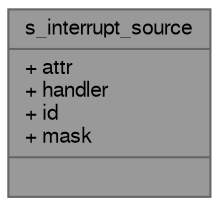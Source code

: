 digraph "s_interrupt_source"
{
 // LATEX_PDF_SIZE
  bgcolor="transparent";
  edge [fontname=FreeSans,fontsize=10,labelfontname=FreeSans,labelfontsize=10];
  node [fontname=FreeSans,fontsize=10,shape=box,height=0.2,width=0.4];
  Node1 [shape=record,label="{s_interrupt_source\n|+ attr\l+ handler\l+ id\l+ mask\l|}",height=0.2,width=0.4,color="gray40", fillcolor="grey60", style="filled", fontcolor="black",tooltip="Describes a PIO interrupt source, including the PIO instance triggering the interrupt and the associa..."];
}
